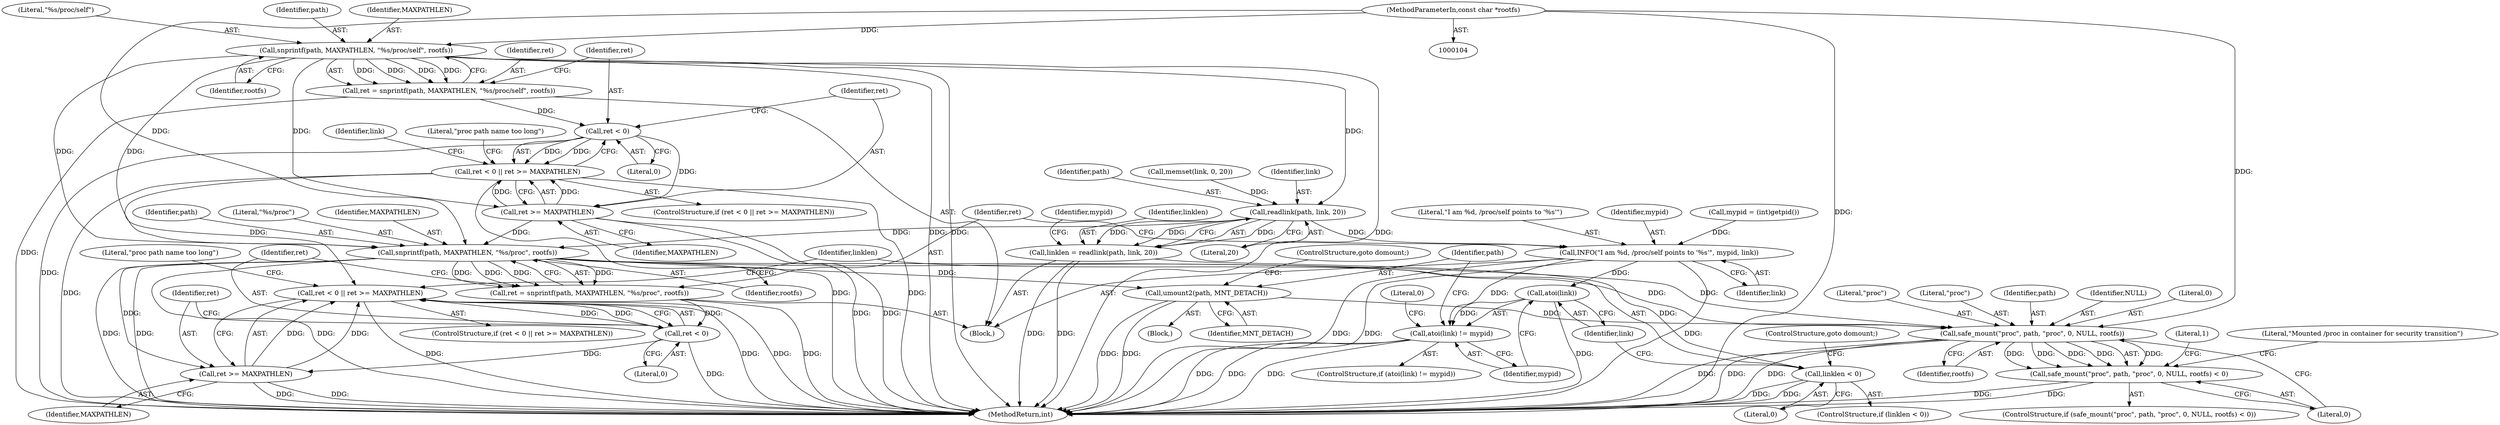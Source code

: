 digraph "0_lxc_592fd47a6245508b79fe6ac819fe6d3b2c1289be_12@pointer" {
"1000114" [label="(Call,snprintf(path, MAXPATHLEN, \"%s/proc/self\", rootfs))"];
"1000105" [label="(MethodParameterIn,const char *rootfs)"];
"1000112" [label="(Call,ret = snprintf(path, MAXPATHLEN, \"%s/proc/self\", rootfs))"];
"1000121" [label="(Call,ret < 0)"];
"1000120" [label="(Call,ret < 0 || ret >= MAXPATHLEN)"];
"1000160" [label="(Call,ret < 0 || ret >= MAXPATHLEN)"];
"1000124" [label="(Call,ret >= MAXPATHLEN)"];
"1000154" [label="(Call,snprintf(path, MAXPATHLEN, \"%s/proc\", rootfs))"];
"1000152" [label="(Call,ret = snprintf(path, MAXPATHLEN, \"%s/proc\", rootfs))"];
"1000161" [label="(Call,ret < 0)"];
"1000164" [label="(Call,ret >= MAXPATHLEN)"];
"1000184" [label="(Call,umount2(path, MNT_DETACH))"];
"1000193" [label="(Call,safe_mount(\"proc\", path, \"proc\", 0, NULL, rootfs))"];
"1000192" [label="(Call,safe_mount(\"proc\", path, \"proc\", 0, NULL, rootfs) < 0)"];
"1000139" [label="(Call,readlink(path, link, 20))"];
"1000137" [label="(Call,linklen = readlink(path, link, 20))"];
"1000174" [label="(Call,linklen < 0)"];
"1000148" [label="(Call,INFO(\"I am %d, /proc/self points to '%s'\", mypid, link))"];
"1000180" [label="(Call,atoi(link))"];
"1000179" [label="(Call,atoi(link) != mypid)"];
"1000187" [label="(ControlStructure,goto domount;)"];
"1000154" [label="(Call,snprintf(path, MAXPATHLEN, \"%s/proc\", rootfs))"];
"1000149" [label="(Literal,\"I am %d, /proc/self points to '%s'\")"];
"1000166" [label="(Identifier,MAXPATHLEN)"];
"1000177" [label="(ControlStructure,goto domount;)"];
"1000117" [label="(Literal,\"%s/proc/self\")"];
"1000121" [label="(Call,ret < 0)"];
"1000142" [label="(Literal,20)"];
"1000203" [label="(Literal,1)"];
"1000162" [label="(Identifier,ret)"];
"1000161" [label="(Call,ret < 0)"];
"1000208" [label="(MethodReturn,int)"];
"1000124" [label="(Call,ret >= MAXPATHLEN)"];
"1000125" [label="(Identifier,ret)"];
"1000175" [label="(Identifier,linklen)"];
"1000137" [label="(Call,linklen = readlink(path, link, 20))"];
"1000181" [label="(Identifier,link)"];
"1000140" [label="(Identifier,path)"];
"1000148" [label="(Call,INFO(\"I am %d, /proc/self points to '%s'\", mypid, link))"];
"1000122" [label="(Identifier,ret)"];
"1000144" [label="(Identifier,mypid)"];
"1000155" [label="(Identifier,path)"];
"1000153" [label="(Identifier,ret)"];
"1000150" [label="(Identifier,mypid)"];
"1000112" [label="(Call,ret = snprintf(path, MAXPATHLEN, \"%s/proc/self\", rootfs))"];
"1000151" [label="(Identifier,link)"];
"1000163" [label="(Literal,0)"];
"1000105" [label="(MethodParameterIn,const char *rootfs)"];
"1000173" [label="(ControlStructure,if (linklen < 0))"];
"1000179" [label="(Call,atoi(link) != mypid)"];
"1000113" [label="(Identifier,ret)"];
"1000126" [label="(Identifier,MAXPATHLEN)"];
"1000158" [label="(Identifier,rootfs)"];
"1000189" [label="(Literal,0)"];
"1000192" [label="(Call,safe_mount(\"proc\", path, \"proc\", 0, NULL, rootfs) < 0)"];
"1000160" [label="(Call,ret < 0 || ret >= MAXPATHLEN)"];
"1000182" [label="(Identifier,mypid)"];
"1000196" [label="(Literal,\"proc\")"];
"1000183" [label="(Block,)"];
"1000115" [label="(Identifier,path)"];
"1000200" [label="(Literal,0)"];
"1000139" [label="(Call,readlink(path, link, 20))"];
"1000114" [label="(Call,snprintf(path, MAXPATHLEN, \"%s/proc/self\", rootfs))"];
"1000106" [label="(Block,)"];
"1000169" [label="(Literal,\"proc path name too long\")"];
"1000184" [label="(Call,umount2(path, MNT_DETACH))"];
"1000118" [label="(Identifier,rootfs)"];
"1000194" [label="(Literal,\"proc\")"];
"1000205" [label="(Literal,\"Mounted /proc in container for security transition\")"];
"1000119" [label="(ControlStructure,if (ret < 0 || ret >= MAXPATHLEN))"];
"1000199" [label="(Identifier,rootfs)"];
"1000195" [label="(Identifier,path)"];
"1000143" [label="(Call,mypid = (int)getpid())"];
"1000176" [label="(Literal,0)"];
"1000120" [label="(Call,ret < 0 || ret >= MAXPATHLEN)"];
"1000165" [label="(Identifier,ret)"];
"1000159" [label="(ControlStructure,if (ret < 0 || ret >= MAXPATHLEN))"];
"1000174" [label="(Call,linklen < 0)"];
"1000116" [label="(Identifier,MAXPATHLEN)"];
"1000157" [label="(Literal,\"%s/proc\")"];
"1000186" [label="(Identifier,MNT_DETACH)"];
"1000133" [label="(Call,memset(link, 0, 20))"];
"1000178" [label="(ControlStructure,if (atoi(link) != mypid))"];
"1000164" [label="(Call,ret >= MAXPATHLEN)"];
"1000180" [label="(Call,atoi(link))"];
"1000141" [label="(Identifier,link)"];
"1000152" [label="(Call,ret = snprintf(path, MAXPATHLEN, \"%s/proc\", rootfs))"];
"1000134" [label="(Identifier,link)"];
"1000185" [label="(Identifier,path)"];
"1000156" [label="(Identifier,MAXPATHLEN)"];
"1000198" [label="(Identifier,NULL)"];
"1000138" [label="(Identifier,linklen)"];
"1000191" [label="(ControlStructure,if (safe_mount(\"proc\", path, \"proc\", 0, NULL, rootfs) < 0))"];
"1000123" [label="(Literal,0)"];
"1000197" [label="(Literal,0)"];
"1000129" [label="(Literal,\"proc path name too long\")"];
"1000193" [label="(Call,safe_mount(\"proc\", path, \"proc\", 0, NULL, rootfs))"];
"1000114" -> "1000112"  [label="AST: "];
"1000114" -> "1000118"  [label="CFG: "];
"1000115" -> "1000114"  [label="AST: "];
"1000116" -> "1000114"  [label="AST: "];
"1000117" -> "1000114"  [label="AST: "];
"1000118" -> "1000114"  [label="AST: "];
"1000112" -> "1000114"  [label="CFG: "];
"1000114" -> "1000208"  [label="DDG: "];
"1000114" -> "1000208"  [label="DDG: "];
"1000114" -> "1000208"  [label="DDG: "];
"1000114" -> "1000112"  [label="DDG: "];
"1000114" -> "1000112"  [label="DDG: "];
"1000114" -> "1000112"  [label="DDG: "];
"1000114" -> "1000112"  [label="DDG: "];
"1000105" -> "1000114"  [label="DDG: "];
"1000114" -> "1000124"  [label="DDG: "];
"1000114" -> "1000139"  [label="DDG: "];
"1000114" -> "1000154"  [label="DDG: "];
"1000114" -> "1000154"  [label="DDG: "];
"1000105" -> "1000104"  [label="AST: "];
"1000105" -> "1000208"  [label="DDG: "];
"1000105" -> "1000154"  [label="DDG: "];
"1000105" -> "1000193"  [label="DDG: "];
"1000112" -> "1000106"  [label="AST: "];
"1000113" -> "1000112"  [label="AST: "];
"1000122" -> "1000112"  [label="CFG: "];
"1000112" -> "1000208"  [label="DDG: "];
"1000112" -> "1000121"  [label="DDG: "];
"1000121" -> "1000120"  [label="AST: "];
"1000121" -> "1000123"  [label="CFG: "];
"1000122" -> "1000121"  [label="AST: "];
"1000123" -> "1000121"  [label="AST: "];
"1000125" -> "1000121"  [label="CFG: "];
"1000120" -> "1000121"  [label="CFG: "];
"1000121" -> "1000208"  [label="DDG: "];
"1000121" -> "1000120"  [label="DDG: "];
"1000121" -> "1000120"  [label="DDG: "];
"1000121" -> "1000124"  [label="DDG: "];
"1000120" -> "1000119"  [label="AST: "];
"1000120" -> "1000124"  [label="CFG: "];
"1000124" -> "1000120"  [label="AST: "];
"1000129" -> "1000120"  [label="CFG: "];
"1000134" -> "1000120"  [label="CFG: "];
"1000120" -> "1000208"  [label="DDG: "];
"1000120" -> "1000208"  [label="DDG: "];
"1000120" -> "1000208"  [label="DDG: "];
"1000124" -> "1000120"  [label="DDG: "];
"1000124" -> "1000120"  [label="DDG: "];
"1000120" -> "1000160"  [label="DDG: "];
"1000160" -> "1000159"  [label="AST: "];
"1000160" -> "1000161"  [label="CFG: "];
"1000160" -> "1000164"  [label="CFG: "];
"1000161" -> "1000160"  [label="AST: "];
"1000164" -> "1000160"  [label="AST: "];
"1000169" -> "1000160"  [label="CFG: "];
"1000175" -> "1000160"  [label="CFG: "];
"1000160" -> "1000208"  [label="DDG: "];
"1000160" -> "1000208"  [label="DDG: "];
"1000160" -> "1000208"  [label="DDG: "];
"1000161" -> "1000160"  [label="DDG: "];
"1000161" -> "1000160"  [label="DDG: "];
"1000164" -> "1000160"  [label="DDG: "];
"1000164" -> "1000160"  [label="DDG: "];
"1000124" -> "1000126"  [label="CFG: "];
"1000125" -> "1000124"  [label="AST: "];
"1000126" -> "1000124"  [label="AST: "];
"1000124" -> "1000208"  [label="DDG: "];
"1000124" -> "1000208"  [label="DDG: "];
"1000124" -> "1000154"  [label="DDG: "];
"1000154" -> "1000152"  [label="AST: "];
"1000154" -> "1000158"  [label="CFG: "];
"1000155" -> "1000154"  [label="AST: "];
"1000156" -> "1000154"  [label="AST: "];
"1000157" -> "1000154"  [label="AST: "];
"1000158" -> "1000154"  [label="AST: "];
"1000152" -> "1000154"  [label="CFG: "];
"1000154" -> "1000208"  [label="DDG: "];
"1000154" -> "1000208"  [label="DDG: "];
"1000154" -> "1000208"  [label="DDG: "];
"1000154" -> "1000152"  [label="DDG: "];
"1000154" -> "1000152"  [label="DDG: "];
"1000154" -> "1000152"  [label="DDG: "];
"1000154" -> "1000152"  [label="DDG: "];
"1000139" -> "1000154"  [label="DDG: "];
"1000154" -> "1000164"  [label="DDG: "];
"1000154" -> "1000184"  [label="DDG: "];
"1000154" -> "1000193"  [label="DDG: "];
"1000154" -> "1000193"  [label="DDG: "];
"1000152" -> "1000106"  [label="AST: "];
"1000153" -> "1000152"  [label="AST: "];
"1000162" -> "1000152"  [label="CFG: "];
"1000152" -> "1000208"  [label="DDG: "];
"1000152" -> "1000161"  [label="DDG: "];
"1000161" -> "1000163"  [label="CFG: "];
"1000162" -> "1000161"  [label="AST: "];
"1000163" -> "1000161"  [label="AST: "];
"1000165" -> "1000161"  [label="CFG: "];
"1000161" -> "1000208"  [label="DDG: "];
"1000161" -> "1000164"  [label="DDG: "];
"1000164" -> "1000166"  [label="CFG: "];
"1000165" -> "1000164"  [label="AST: "];
"1000166" -> "1000164"  [label="AST: "];
"1000164" -> "1000208"  [label="DDG: "];
"1000164" -> "1000208"  [label="DDG: "];
"1000184" -> "1000183"  [label="AST: "];
"1000184" -> "1000186"  [label="CFG: "];
"1000185" -> "1000184"  [label="AST: "];
"1000186" -> "1000184"  [label="AST: "];
"1000187" -> "1000184"  [label="CFG: "];
"1000184" -> "1000208"  [label="DDG: "];
"1000184" -> "1000208"  [label="DDG: "];
"1000184" -> "1000193"  [label="DDG: "];
"1000193" -> "1000192"  [label="AST: "];
"1000193" -> "1000199"  [label="CFG: "];
"1000194" -> "1000193"  [label="AST: "];
"1000195" -> "1000193"  [label="AST: "];
"1000196" -> "1000193"  [label="AST: "];
"1000197" -> "1000193"  [label="AST: "];
"1000198" -> "1000193"  [label="AST: "];
"1000199" -> "1000193"  [label="AST: "];
"1000200" -> "1000193"  [label="CFG: "];
"1000193" -> "1000208"  [label="DDG: "];
"1000193" -> "1000208"  [label="DDG: "];
"1000193" -> "1000208"  [label="DDG: "];
"1000193" -> "1000192"  [label="DDG: "];
"1000193" -> "1000192"  [label="DDG: "];
"1000193" -> "1000192"  [label="DDG: "];
"1000193" -> "1000192"  [label="DDG: "];
"1000193" -> "1000192"  [label="DDG: "];
"1000192" -> "1000191"  [label="AST: "];
"1000192" -> "1000200"  [label="CFG: "];
"1000200" -> "1000192"  [label="AST: "];
"1000203" -> "1000192"  [label="CFG: "];
"1000205" -> "1000192"  [label="CFG: "];
"1000192" -> "1000208"  [label="DDG: "];
"1000192" -> "1000208"  [label="DDG: "];
"1000139" -> "1000137"  [label="AST: "];
"1000139" -> "1000142"  [label="CFG: "];
"1000140" -> "1000139"  [label="AST: "];
"1000141" -> "1000139"  [label="AST: "];
"1000142" -> "1000139"  [label="AST: "];
"1000137" -> "1000139"  [label="CFG: "];
"1000139" -> "1000137"  [label="DDG: "];
"1000139" -> "1000137"  [label="DDG: "];
"1000139" -> "1000137"  [label="DDG: "];
"1000133" -> "1000139"  [label="DDG: "];
"1000139" -> "1000148"  [label="DDG: "];
"1000137" -> "1000106"  [label="AST: "];
"1000138" -> "1000137"  [label="AST: "];
"1000144" -> "1000137"  [label="CFG: "];
"1000137" -> "1000208"  [label="DDG: "];
"1000137" -> "1000208"  [label="DDG: "];
"1000137" -> "1000174"  [label="DDG: "];
"1000174" -> "1000173"  [label="AST: "];
"1000174" -> "1000176"  [label="CFG: "];
"1000175" -> "1000174"  [label="AST: "];
"1000176" -> "1000174"  [label="AST: "];
"1000177" -> "1000174"  [label="CFG: "];
"1000181" -> "1000174"  [label="CFG: "];
"1000174" -> "1000208"  [label="DDG: "];
"1000174" -> "1000208"  [label="DDG: "];
"1000148" -> "1000106"  [label="AST: "];
"1000148" -> "1000151"  [label="CFG: "];
"1000149" -> "1000148"  [label="AST: "];
"1000150" -> "1000148"  [label="AST: "];
"1000151" -> "1000148"  [label="AST: "];
"1000153" -> "1000148"  [label="CFG: "];
"1000148" -> "1000208"  [label="DDG: "];
"1000148" -> "1000208"  [label="DDG: "];
"1000148" -> "1000208"  [label="DDG: "];
"1000143" -> "1000148"  [label="DDG: "];
"1000148" -> "1000180"  [label="DDG: "];
"1000148" -> "1000179"  [label="DDG: "];
"1000180" -> "1000179"  [label="AST: "];
"1000180" -> "1000181"  [label="CFG: "];
"1000181" -> "1000180"  [label="AST: "];
"1000182" -> "1000180"  [label="CFG: "];
"1000180" -> "1000208"  [label="DDG: "];
"1000180" -> "1000179"  [label="DDG: "];
"1000179" -> "1000178"  [label="AST: "];
"1000179" -> "1000182"  [label="CFG: "];
"1000182" -> "1000179"  [label="AST: "];
"1000185" -> "1000179"  [label="CFG: "];
"1000189" -> "1000179"  [label="CFG: "];
"1000179" -> "1000208"  [label="DDG: "];
"1000179" -> "1000208"  [label="DDG: "];
"1000179" -> "1000208"  [label="DDG: "];
}
